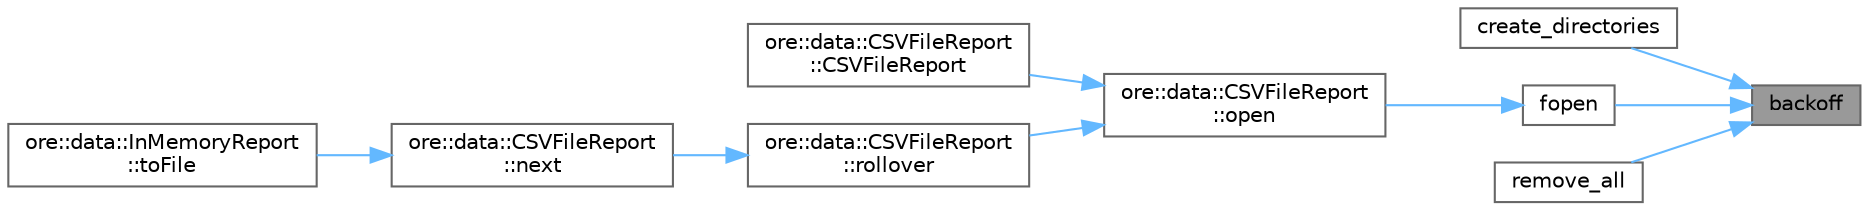 digraph "backoff"
{
 // INTERACTIVE_SVG=YES
 // LATEX_PDF_SIZE
  bgcolor="transparent";
  edge [fontname=Helvetica,fontsize=10,labelfontname=Helvetica,labelfontsize=10];
  node [fontname=Helvetica,fontsize=10,shape=box,height=0.2,width=0.4];
  rankdir="RL";
  Node1 [label="backoff",height=0.2,width=0.4,color="gray40", fillcolor="grey60", style="filled", fontcolor="black",tooltip=" "];
  Node1 -> Node2 [dir="back",color="steelblue1",style="solid"];
  Node2 [label="create_directories",height=0.2,width=0.4,color="grey40", fillcolor="white", style="filled",URL="$classore_1_1data_1_1_file_i_o.html#aa8812f7a0ed5115edcbf71d5a0d6e03b",tooltip="Retry wrapper for boost::filesystem::create_directories."];
  Node1 -> Node3 [dir="back",color="steelblue1",style="solid"];
  Node3 [label="fopen",height=0.2,width=0.4,color="grey40", fillcolor="white", style="filled",URL="$classore_1_1data_1_1_file_i_o.html#add2edb3654b2130d8e6e23f70395543b",tooltip="Retry wrapper for std::fopen."];
  Node3 -> Node4 [dir="back",color="steelblue1",style="solid"];
  Node4 [label="ore::data::CSVFileReport\l::open",height=0.2,width=0.4,color="grey40", fillcolor="white", style="filled",URL="$classore_1_1data_1_1_c_s_v_file_report.html#a9e8555112049fc2b4945120b3c45f8ab",tooltip=" "];
  Node4 -> Node5 [dir="back",color="steelblue1",style="solid"];
  Node5 [label="ore::data::CSVFileReport\l::CSVFileReport",height=0.2,width=0.4,color="grey40", fillcolor="white", style="filled",URL="$classore_1_1data_1_1_c_s_v_file_report.html#a4b9238746c9da99be470027b6ea0e0b5",tooltip=" "];
  Node4 -> Node6 [dir="back",color="steelblue1",style="solid"];
  Node6 [label="ore::data::CSVFileReport\l::rollover",height=0.2,width=0.4,color="grey40", fillcolor="white", style="filled",URL="$classore_1_1data_1_1_c_s_v_file_report.html#a1445193a5ee913dfadf174b47a49f1d2",tooltip=" "];
  Node6 -> Node7 [dir="back",color="steelblue1",style="solid"];
  Node7 [label="ore::data::CSVFileReport\l::next",height=0.2,width=0.4,color="grey40", fillcolor="white", style="filled",URL="$classore_1_1data_1_1_c_s_v_file_report.html#a7ba407af8cfb7f4701894176d4a3ea74",tooltip=" "];
  Node7 -> Node8 [dir="back",color="steelblue1",style="solid"];
  Node8 [label="ore::data::InMemoryReport\l::toFile",height=0.2,width=0.4,color="grey40", fillcolor="white", style="filled",URL="$classore_1_1data_1_1_in_memory_report.html#abe91a6caf015cdc4c4e53c3f03dcc103",tooltip=" "];
  Node1 -> Node9 [dir="back",color="steelblue1",style="solid"];
  Node9 [label="remove_all",height=0.2,width=0.4,color="grey40", fillcolor="white", style="filled",URL="$classore_1_1data_1_1_file_i_o.html#a76af22d38b405883592a6e28a6e9de0c",tooltip="Retry wrapper for boost::filesystem::remove_all."];
}
